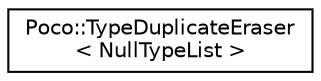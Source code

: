 digraph "Graphical Class Hierarchy"
{
 // LATEX_PDF_SIZE
  edge [fontname="Helvetica",fontsize="10",labelfontname="Helvetica",labelfontsize="10"];
  node [fontname="Helvetica",fontsize="10",shape=record];
  rankdir="LR";
  Node0 [label="Poco::TypeDuplicateEraser\l\< NullTypeList \>",height=0.2,width=0.4,color="black", fillcolor="white", style="filled",URL="$structPoco_1_1TypeDuplicateEraser_3_01NullTypeList_01_4.html",tooltip=" "];
}
